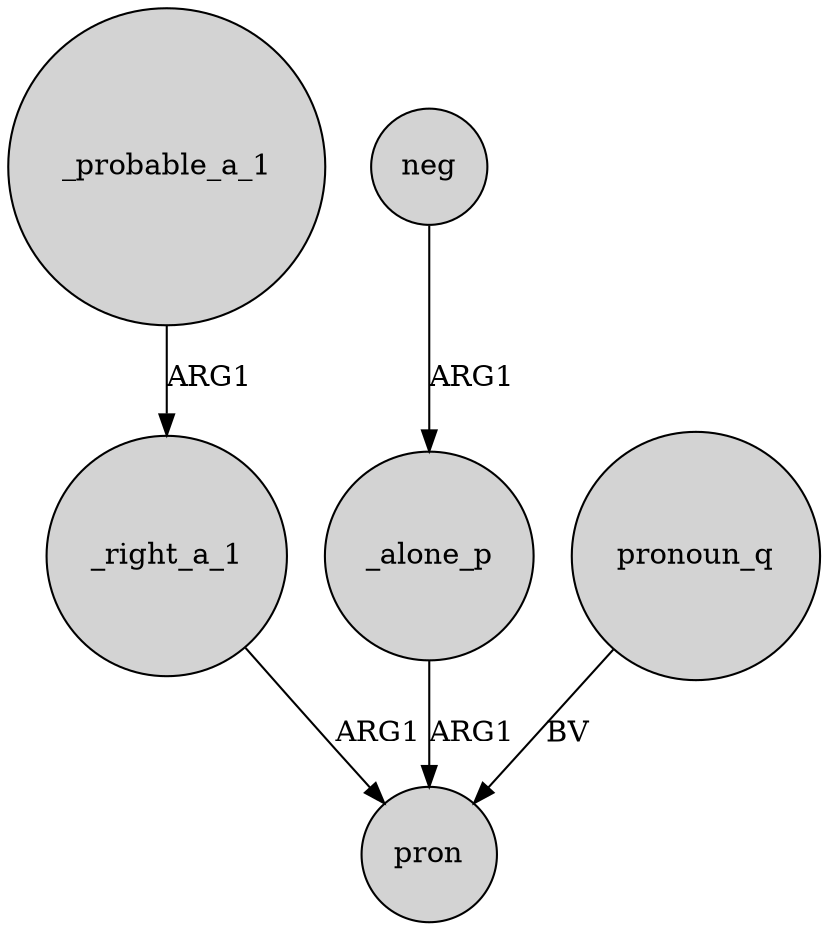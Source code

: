 digraph {
	node [shape=circle style=filled]
	_probable_a_1 -> _right_a_1 [label=ARG1]
	_alone_p -> pron [label=ARG1]
	_right_a_1 -> pron [label=ARG1]
	neg -> _alone_p [label=ARG1]
	pronoun_q -> pron [label=BV]
}

